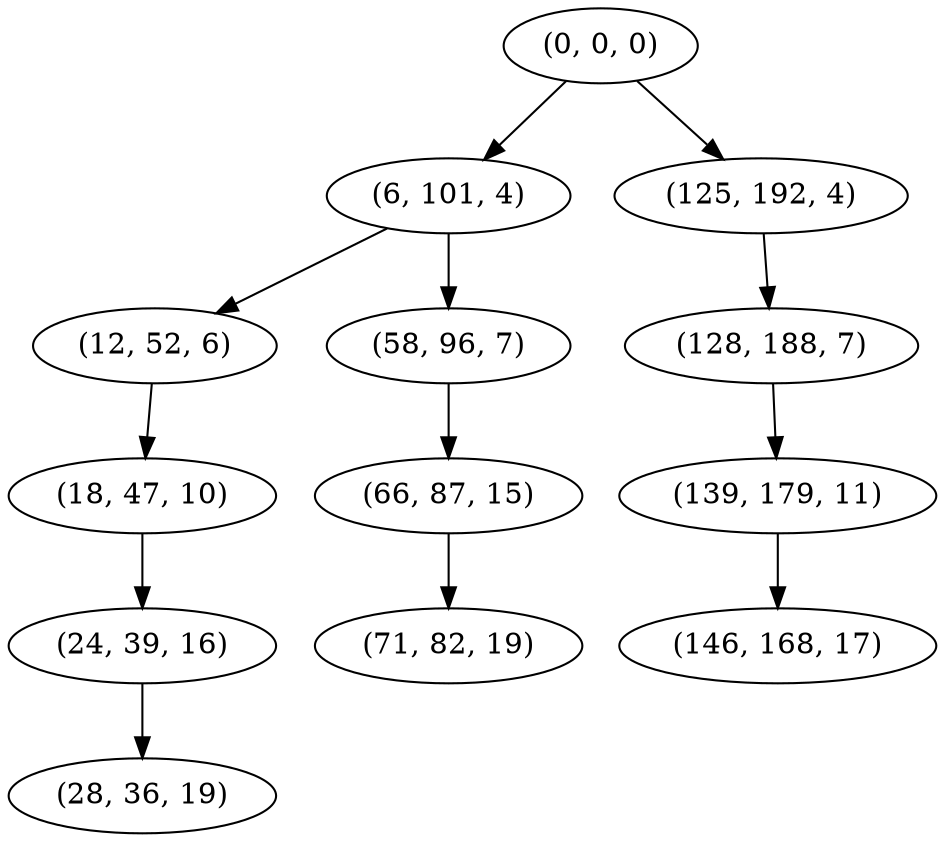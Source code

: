 digraph tree {
    "(0, 0, 0)";
    "(6, 101, 4)";
    "(12, 52, 6)";
    "(18, 47, 10)";
    "(24, 39, 16)";
    "(28, 36, 19)";
    "(58, 96, 7)";
    "(66, 87, 15)";
    "(71, 82, 19)";
    "(125, 192, 4)";
    "(128, 188, 7)";
    "(139, 179, 11)";
    "(146, 168, 17)";
    "(0, 0, 0)" -> "(6, 101, 4)";
    "(0, 0, 0)" -> "(125, 192, 4)";
    "(6, 101, 4)" -> "(12, 52, 6)";
    "(6, 101, 4)" -> "(58, 96, 7)";
    "(12, 52, 6)" -> "(18, 47, 10)";
    "(18, 47, 10)" -> "(24, 39, 16)";
    "(24, 39, 16)" -> "(28, 36, 19)";
    "(58, 96, 7)" -> "(66, 87, 15)";
    "(66, 87, 15)" -> "(71, 82, 19)";
    "(125, 192, 4)" -> "(128, 188, 7)";
    "(128, 188, 7)" -> "(139, 179, 11)";
    "(139, 179, 11)" -> "(146, 168, 17)";
}
